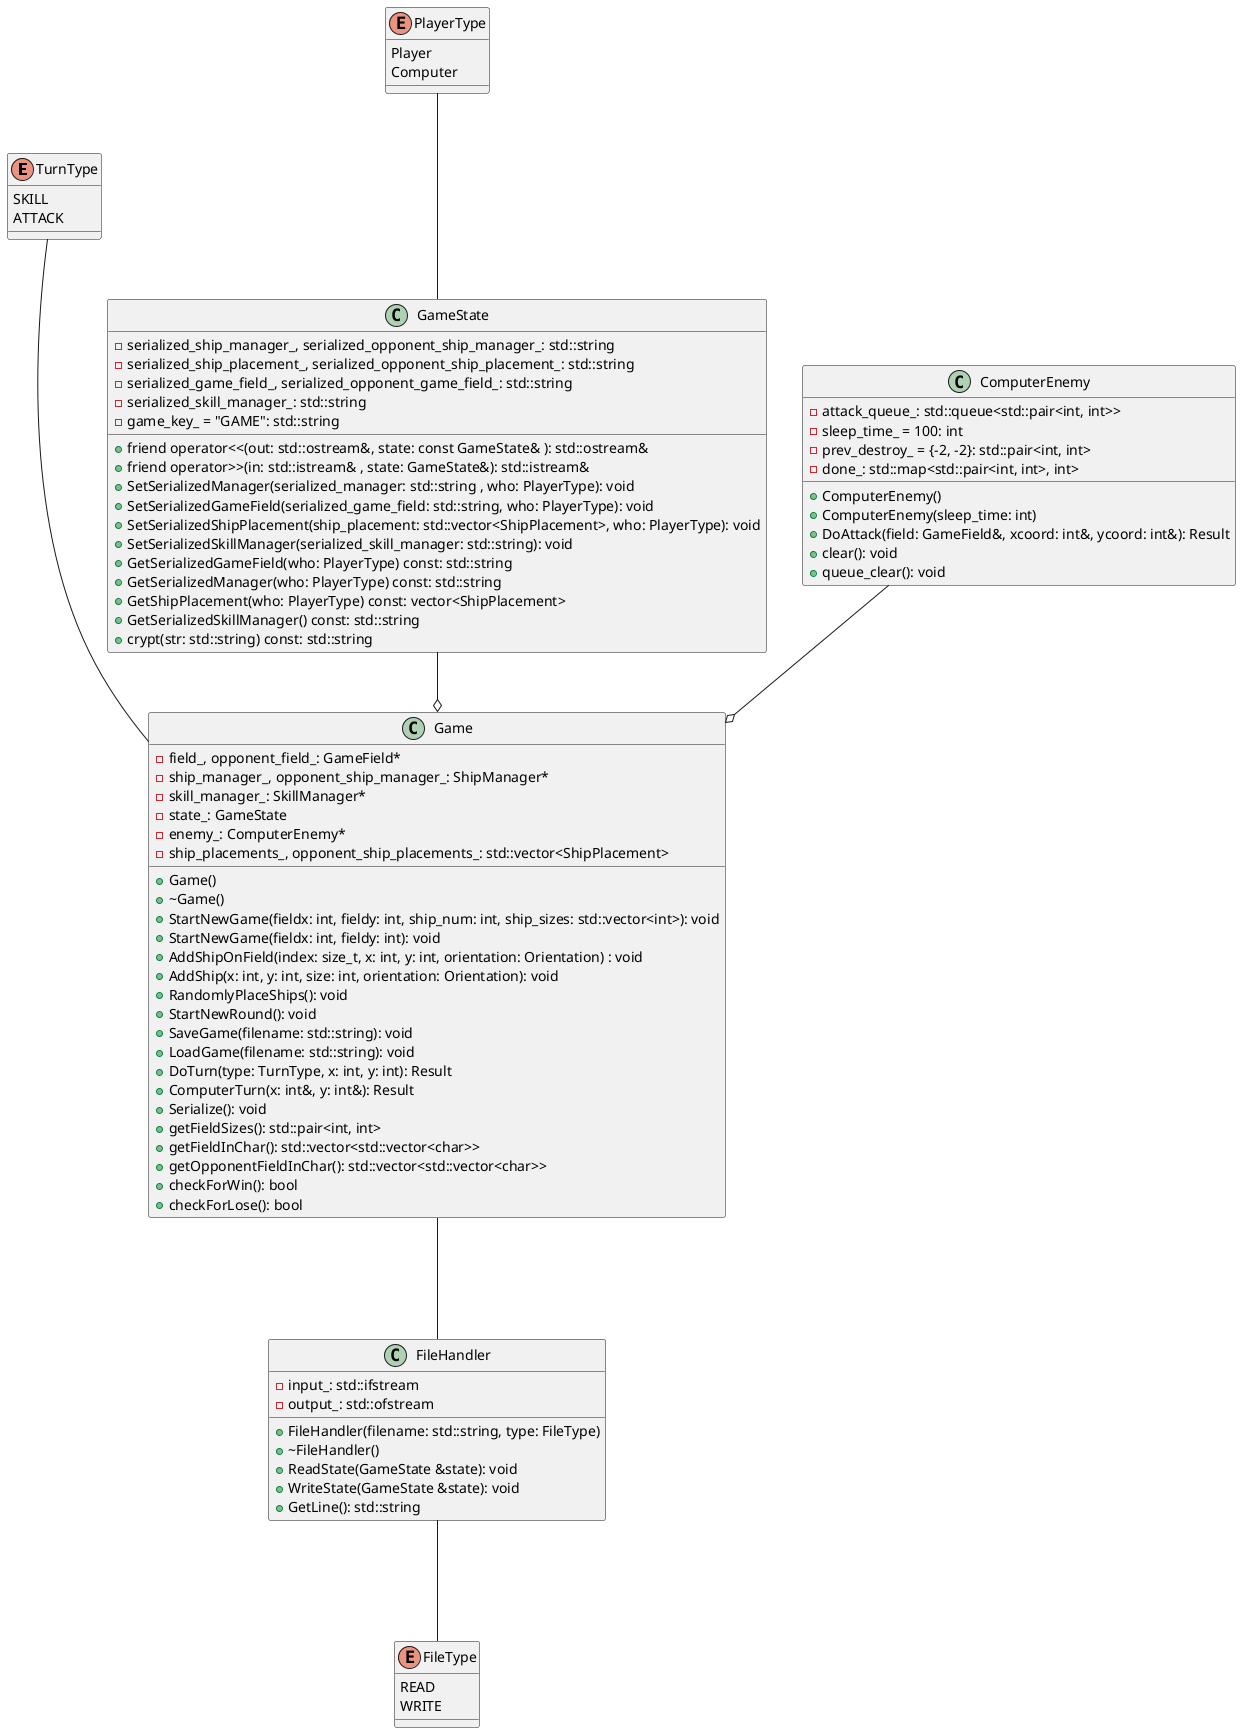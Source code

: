@startuml Lab3

enum TurnType { 
  SKILL 
  ATTACK 
}

class Game {
  +Game()
  +~Game()
  +StartNewGame(fieldx: int, fieldy: int, ship_num: int, ship_sizes: std::vector<int>): void
  +StartNewGame(fieldx: int, fieldy: int): void
  +AddShipOnField(index: size_t, x: int, y: int, orientation: Orientation) : void
  +AddShip(x: int, y: int, size: int, orientation: Orientation): void
  +RandomlyPlaceShips(): void
  +StartNewRound(): void
  +SaveGame(filename: std::string): void
  +LoadGame(filename: std::string): void
  +DoTurn(type: TurnType, x: int, y: int): Result
  +ComputerTurn(x: int&, y: int&): Result
  +Serialize(): void
  +getFieldSizes(): std::pair<int, int>
  +getFieldInChar(): std::vector<std::vector<char>>
  +getOpponentFieldInChar(): std::vector<std::vector<char>>
  +checkForWin(): bool
  +checkForLose(): bool

  -field_, opponent_field_: GameField*
  -ship_manager_, opponent_ship_manager_: ShipManager*
  -skill_manager_: SkillManager*
  -state_: GameState
  -enemy_: ComputerEnemy*
  -ship_placements_, opponent_ship_placements_: std::vector<ShipPlacement> 
}


enum PlayerType { 
  Player 
  Computer
}

class GameState {

  +friend operator<<(out: std::ostream&, state: const GameState& ): std::ostream&
  +friend operator>>(in: std::istream& , state: GameState&): std::istream&
  +SetSerializedManager(serialized_manager: std::string , who: PlayerType): void
  +SetSerializedGameField(serialized_game_field: std::string, who: PlayerType): void
  +SetSerializedShipPlacement(ship_placement: std::vector<ShipPlacement>, who: PlayerType): void
  +SetSerializedSkillManager(serialized_skill_manager: std::string): void
  +GetSerializedGameField(who: PlayerType) const: std::string
  +GetSerializedManager(who: PlayerType) const: std::string
  +GetShipPlacement(who: PlayerType) const: vector<ShipPlacement>
  +GetSerializedSkillManager() const: std::string
  +crypt(str: std::string) const: std::string

  -serialized_ship_manager_, serialized_opponent_ship_manager_: std::string
  -serialized_ship_placement_, serialized_opponent_ship_placement_: std::string
  -serialized_game_field_, serialized_opponent_game_field_: std::string
  -serialized_skill_manager_: std::string
  -game_key_ = "GAME": std::string
}

class ComputerEnemy {
  +ComputerEnemy()
  +ComputerEnemy(sleep_time: int)
  +DoAttack(field: GameField&, xcoord: int&, ycoord: int&): Result
  +clear(): void
  +queue_clear(): void

  -attack_queue_: std::queue<std::pair<int, int>> 
  -sleep_time_ = 100: int
  -prev_destroy_ = {-2, -2}: std::pair<int, int> 
  -done_: std::map<std::pair<int, int>, int> 
}

enum FileType { 
  READ
  WRITE 
}

class FileHandler {
  +FileHandler(filename: std::string, type: FileType)
  +~FileHandler()
  +ReadState(GameState &state): void
  +WriteState(GameState &state): void
  +GetLine(): std::string

  -input_: std::ifstream
  -output_: std::ofstream
}

PlayerType --- GameState
TurnType --- Game
GameState --o Game
ComputerEnemy --o Game
Game --- FileHandler
FileHandler --- FileType